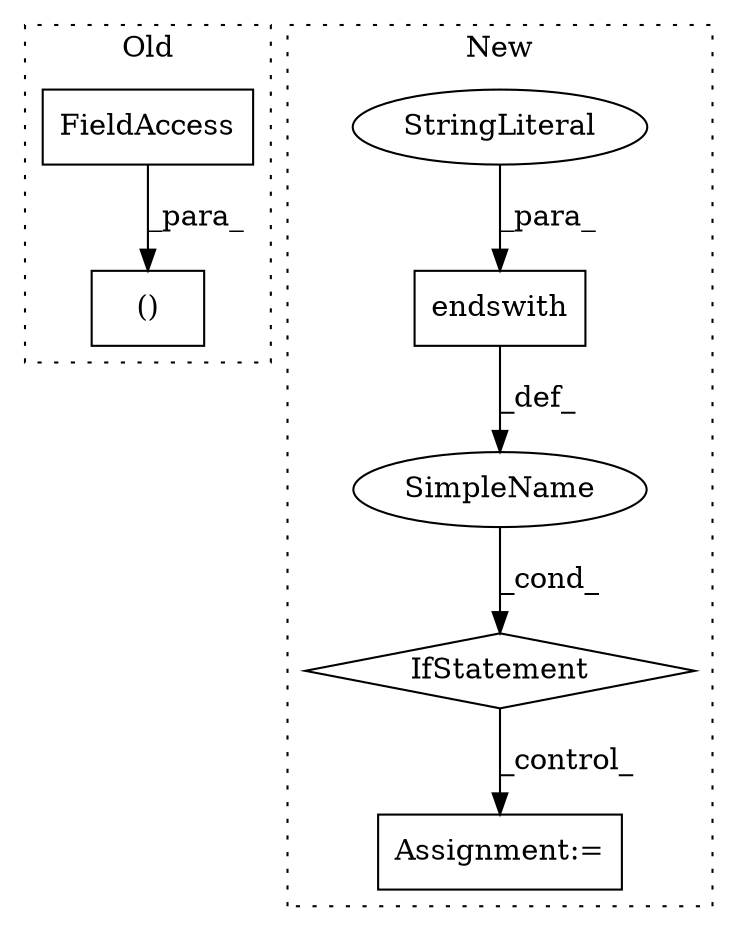 digraph G {
subgraph cluster0 {
1 [label="()" a="106" s="1958" l="68" shape="box"];
7 [label="FieldAccess" a="22" s="1984" l="12" shape="box"];
label = "Old";
style="dotted";
}
subgraph cluster1 {
2 [label="endswith" a="32" s="1754,1768" l="9,1" shape="box"];
3 [label="IfStatement" a="25" s="1745,1769" l="4,2" shape="diamond"];
4 [label="StringLiteral" a="45" s="1763" l="5" shape="ellipse"];
5 [label="Assignment:=" a="7" s="1873" l="1" shape="box"];
6 [label="SimpleName" a="42" s="" l="" shape="ellipse"];
label = "New";
style="dotted";
}
2 -> 6 [label="_def_"];
3 -> 5 [label="_control_"];
4 -> 2 [label="_para_"];
6 -> 3 [label="_cond_"];
7 -> 1 [label="_para_"];
}